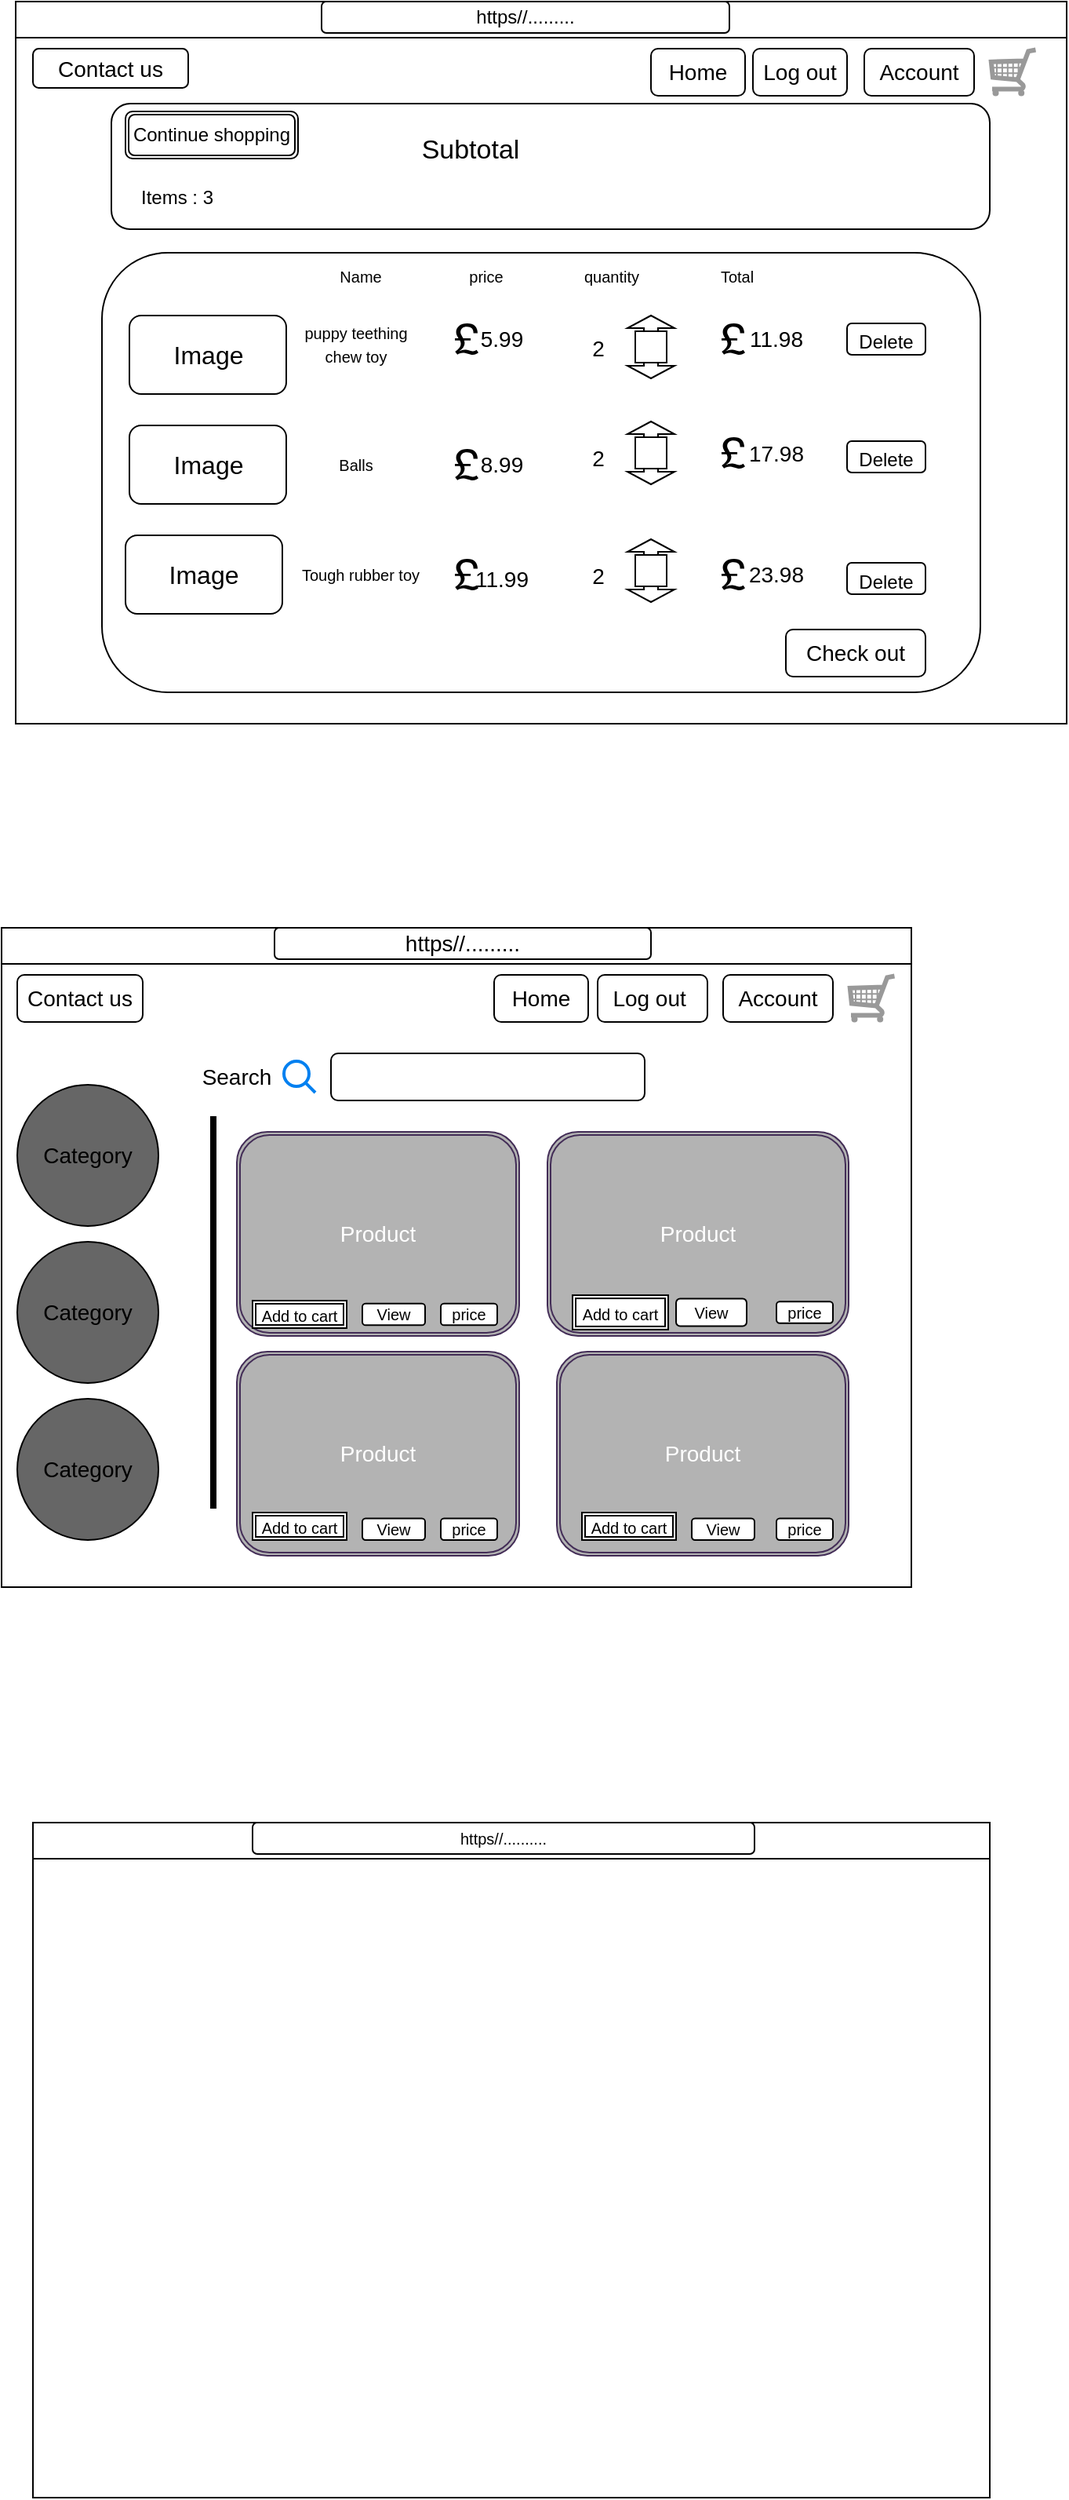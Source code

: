 <mxfile version="16.6.3" type="github"><diagram id="jhm7MoPXZFozdLGA4u9_" name="Page-1"><mxGraphModel dx="842" dy="410" grid="1" gridSize="10" guides="1" tooltips="1" connect="1" arrows="1" fold="1" page="1" pageScale="1" pageWidth="827" pageHeight="1169" math="0" shadow="0"><root><mxCell id="0"/><mxCell id="1" parent="0"/><mxCell id="VbIjvfsFkfjrjyQgaVDW-7" value="" style="swimlane;" vertex="1" parent="1"><mxGeometry x="79" y="40" width="670" height="460" as="geometry"/></mxCell><mxCell id="VbIjvfsFkfjrjyQgaVDW-8" value="https//........." style="rounded=1;whiteSpace=wrap;html=1;" vertex="1" parent="VbIjvfsFkfjrjyQgaVDW-7"><mxGeometry x="195" width="260" height="20" as="geometry"/></mxCell><mxCell id="VbIjvfsFkfjrjyQgaVDW-9" value="" style="rounded=1;whiteSpace=wrap;html=1;" vertex="1" parent="VbIjvfsFkfjrjyQgaVDW-7"><mxGeometry x="61" y="65" width="560" height="80" as="geometry"/></mxCell><mxCell id="VbIjvfsFkfjrjyQgaVDW-10" value="Continue shopping" style="shape=ext;double=1;rounded=1;whiteSpace=wrap;html=1;" vertex="1" parent="VbIjvfsFkfjrjyQgaVDW-7"><mxGeometry x="70" y="70" width="110" height="30" as="geometry"/></mxCell><mxCell id="VbIjvfsFkfjrjyQgaVDW-11" value="Items : 3" style="text;html=1;strokeColor=none;fillColor=none;align=center;verticalAlign=middle;whiteSpace=wrap;rounded=0;" vertex="1" parent="VbIjvfsFkfjrjyQgaVDW-7"><mxGeometry x="72.5" y="110" width="60" height="30" as="geometry"/></mxCell><mxCell id="VbIjvfsFkfjrjyQgaVDW-12" value="&lt;font style=&quot;font-size: 17px&quot;&gt;Subtotal&lt;/font&gt;" style="text;html=1;strokeColor=none;fillColor=none;align=center;verticalAlign=middle;whiteSpace=wrap;rounded=0;" vertex="1" parent="VbIjvfsFkfjrjyQgaVDW-7"><mxGeometry x="260" y="80" width="60" height="30" as="geometry"/></mxCell><mxCell id="VbIjvfsFkfjrjyQgaVDW-13" value="" style="rounded=1;whiteSpace=wrap;html=1;fontSize=17;" vertex="1" parent="VbIjvfsFkfjrjyQgaVDW-7"><mxGeometry x="55" y="160" width="560" height="280" as="geometry"/></mxCell><mxCell id="VbIjvfsFkfjrjyQgaVDW-15" value="Name" style="text;html=1;strokeColor=none;fillColor=none;align=center;verticalAlign=middle;whiteSpace=wrap;rounded=0;fontSize=10;" vertex="1" parent="VbIjvfsFkfjrjyQgaVDW-7"><mxGeometry x="190" y="160" width="60" height="30" as="geometry"/></mxCell><mxCell id="VbIjvfsFkfjrjyQgaVDW-16" value="price" style="text;html=1;strokeColor=none;fillColor=none;align=center;verticalAlign=middle;whiteSpace=wrap;rounded=0;fontSize=10;" vertex="1" parent="VbIjvfsFkfjrjyQgaVDW-7"><mxGeometry x="270" y="160" width="60" height="30" as="geometry"/></mxCell><mxCell id="VbIjvfsFkfjrjyQgaVDW-17" value="quantity" style="text;html=1;strokeColor=none;fillColor=none;align=center;verticalAlign=middle;whiteSpace=wrap;rounded=0;fontSize=10;" vertex="1" parent="VbIjvfsFkfjrjyQgaVDW-7"><mxGeometry x="350" y="160" width="60" height="30" as="geometry"/></mxCell><mxCell id="VbIjvfsFkfjrjyQgaVDW-18" value="Total" style="text;html=1;strokeColor=none;fillColor=none;align=center;verticalAlign=middle;whiteSpace=wrap;rounded=0;fontSize=10;" vertex="1" parent="VbIjvfsFkfjrjyQgaVDW-7"><mxGeometry x="430" y="160" width="60" height="30" as="geometry"/></mxCell><mxCell id="VbIjvfsFkfjrjyQgaVDW-20" value="&lt;font style=&quot;font-size: 16px&quot;&gt;Image&lt;/font&gt;" style="rounded=1;whiteSpace=wrap;html=1;fontSize=10;" vertex="1" parent="VbIjvfsFkfjrjyQgaVDW-7"><mxGeometry x="72.5" y="200" width="100" height="50" as="geometry"/></mxCell><mxCell id="VbIjvfsFkfjrjyQgaVDW-23" value="" style="shape=doubleArrow;direction=south;whiteSpace=wrap;html=1;fontSize=16;" vertex="1" parent="VbIjvfsFkfjrjyQgaVDW-7"><mxGeometry x="390" y="200" width="30" height="40" as="geometry"/></mxCell><mxCell id="VbIjvfsFkfjrjyQgaVDW-24" value="" style="whiteSpace=wrap;html=1;aspect=fixed;fontSize=16;" vertex="1" parent="VbIjvfsFkfjrjyQgaVDW-7"><mxGeometry x="395" y="210" width="20" height="20" as="geometry"/></mxCell><mxCell id="VbIjvfsFkfjrjyQgaVDW-25" value="&lt;font style=&quot;font-size: 14px&quot;&gt;2&lt;/font&gt;" style="text;html=1;strokeColor=none;fillColor=none;align=center;verticalAlign=middle;whiteSpace=wrap;rounded=0;fontSize=16;" vertex="1" parent="VbIjvfsFkfjrjyQgaVDW-7"><mxGeometry x="354" y="210" width="35" height="20" as="geometry"/></mxCell><mxCell id="VbIjvfsFkfjrjyQgaVDW-26" value="&lt;font style=&quot;font-size: 12px&quot;&gt;Delete&lt;/font&gt;" style="rounded=1;whiteSpace=wrap;html=1;fontSize=16;" vertex="1" parent="VbIjvfsFkfjrjyQgaVDW-7"><mxGeometry x="530" y="205" width="50" height="20" as="geometry"/></mxCell><mxCell id="VbIjvfsFkfjrjyQgaVDW-27" value="&lt;font style=&quot;font-size: 16px&quot;&gt;Image&lt;/font&gt;" style="rounded=1;whiteSpace=wrap;html=1;fontSize=10;" vertex="1" parent="VbIjvfsFkfjrjyQgaVDW-7"><mxGeometry x="72.5" y="270" width="100" height="50" as="geometry"/></mxCell><mxCell id="VbIjvfsFkfjrjyQgaVDW-28" value="&lt;font style=&quot;font-size: 16px&quot;&gt;Image&lt;/font&gt;" style="rounded=1;whiteSpace=wrap;html=1;fontSize=10;" vertex="1" parent="VbIjvfsFkfjrjyQgaVDW-7"><mxGeometry x="70" y="340" width="100" height="50" as="geometry"/></mxCell><mxCell id="VbIjvfsFkfjrjyQgaVDW-29" value="&lt;font style=&quot;font-size: 10px&quot;&gt;puppy teething chew toy&lt;/font&gt;" style="text;html=1;strokeColor=none;fillColor=none;align=center;verticalAlign=middle;whiteSpace=wrap;rounded=0;fontSize=12;" vertex="1" parent="VbIjvfsFkfjrjyQgaVDW-7"><mxGeometry x="172.5" y="205" width="87.5" height="25" as="geometry"/></mxCell><mxCell id="VbIjvfsFkfjrjyQgaVDW-31" value="" style="shape=mxgraph.signs.travel.pound;html=1;pointerEvents=1;fillColor=#000000;strokeColor=none;verticalLabelPosition=bottom;verticalAlign=top;align=center;fontSize=10;" vertex="1" parent="VbIjvfsFkfjrjyQgaVDW-7"><mxGeometry x="280" y="205" width="15" height="20" as="geometry"/></mxCell><mxCell id="VbIjvfsFkfjrjyQgaVDW-32" value="&lt;font style=&quot;font-size: 14px&quot;&gt;5.99&lt;/font&gt;" style="text;html=1;strokeColor=none;fillColor=none;align=center;verticalAlign=middle;whiteSpace=wrap;rounded=0;fontSize=10;" vertex="1" parent="VbIjvfsFkfjrjyQgaVDW-7"><mxGeometry x="280" y="200" width="60" height="30" as="geometry"/></mxCell><mxCell id="VbIjvfsFkfjrjyQgaVDW-33" value="&lt;font style=&quot;font-size: 10px&quot;&gt;Balls&lt;/font&gt;" style="text;html=1;strokeColor=none;fillColor=none;align=center;verticalAlign=middle;whiteSpace=wrap;rounded=0;fontSize=12;" vertex="1" parent="VbIjvfsFkfjrjyQgaVDW-7"><mxGeometry x="172.5" y="282.5" width="87.5" height="25" as="geometry"/></mxCell><mxCell id="VbIjvfsFkfjrjyQgaVDW-34" value="&lt;font size=&quot;1&quot;&gt;Tough rubber toy&lt;/font&gt;" style="text;html=1;strokeColor=none;fillColor=none;align=center;verticalAlign=middle;whiteSpace=wrap;rounded=0;fontSize=12;" vertex="1" parent="VbIjvfsFkfjrjyQgaVDW-7"><mxGeometry x="176.25" y="352.5" width="87.5" height="25" as="geometry"/></mxCell><mxCell id="VbIjvfsFkfjrjyQgaVDW-35" value="&lt;span style=&quot;font-size: 14px&quot;&gt;8.99&lt;/span&gt;" style="text;html=1;strokeColor=none;fillColor=none;align=center;verticalAlign=middle;whiteSpace=wrap;rounded=0;fontSize=10;" vertex="1" parent="VbIjvfsFkfjrjyQgaVDW-7"><mxGeometry x="280" y="280" width="60" height="30" as="geometry"/></mxCell><mxCell id="VbIjvfsFkfjrjyQgaVDW-36" value="&lt;font style=&quot;font-size: 14px&quot;&gt;11.99&lt;/font&gt;" style="text;html=1;strokeColor=none;fillColor=none;align=center;verticalAlign=middle;whiteSpace=wrap;rounded=0;fontSize=10;" vertex="1" parent="VbIjvfsFkfjrjyQgaVDW-7"><mxGeometry x="280" y="352.5" width="60" height="30" as="geometry"/></mxCell><mxCell id="VbIjvfsFkfjrjyQgaVDW-37" value="" style="shape=mxgraph.signs.travel.pound;html=1;pointerEvents=1;fillColor=#000000;strokeColor=none;verticalLabelPosition=bottom;verticalAlign=top;align=center;fontSize=14;" vertex="1" parent="VbIjvfsFkfjrjyQgaVDW-7"><mxGeometry x="280" y="285" width="15" height="20" as="geometry"/></mxCell><mxCell id="VbIjvfsFkfjrjyQgaVDW-38" value="" style="shape=mxgraph.signs.travel.pound;html=1;pointerEvents=1;fillColor=#000000;strokeColor=none;verticalLabelPosition=bottom;verticalAlign=top;align=center;fontSize=14;" vertex="1" parent="VbIjvfsFkfjrjyQgaVDW-7"><mxGeometry x="280" y="355" width="15" height="20" as="geometry"/></mxCell><mxCell id="VbIjvfsFkfjrjyQgaVDW-39" value="" style="shape=mxgraph.signs.travel.pound;html=1;pointerEvents=1;fillColor=#000000;strokeColor=none;verticalLabelPosition=bottom;verticalAlign=top;align=center;fontSize=14;" vertex="1" parent="VbIjvfsFkfjrjyQgaVDW-7"><mxGeometry x="450" y="205" width="15" height="20" as="geometry"/></mxCell><mxCell id="VbIjvfsFkfjrjyQgaVDW-40" value="&lt;font style=&quot;font-size: 12px&quot;&gt;Delete&lt;/font&gt;" style="rounded=1;whiteSpace=wrap;html=1;fontSize=16;" vertex="1" parent="VbIjvfsFkfjrjyQgaVDW-7"><mxGeometry x="530" y="280" width="50" height="20" as="geometry"/></mxCell><mxCell id="VbIjvfsFkfjrjyQgaVDW-41" value="&lt;font style=&quot;font-size: 12px&quot;&gt;Delete&lt;/font&gt;" style="rounded=1;whiteSpace=wrap;html=1;fontSize=16;" vertex="1" parent="VbIjvfsFkfjrjyQgaVDW-7"><mxGeometry x="530" y="357.5" width="50" height="20" as="geometry"/></mxCell><mxCell id="VbIjvfsFkfjrjyQgaVDW-42" value="" style="shape=doubleArrow;direction=south;whiteSpace=wrap;html=1;fontSize=14;" vertex="1" parent="VbIjvfsFkfjrjyQgaVDW-7"><mxGeometry x="390" y="267.5" width="30" height="40" as="geometry"/></mxCell><mxCell id="VbIjvfsFkfjrjyQgaVDW-44" value="" style="shape=doubleArrow;direction=south;whiteSpace=wrap;html=1;fontSize=14;" vertex="1" parent="VbIjvfsFkfjrjyQgaVDW-7"><mxGeometry x="390" y="342.5" width="30" height="40" as="geometry"/></mxCell><mxCell id="VbIjvfsFkfjrjyQgaVDW-45" value="" style="whiteSpace=wrap;html=1;aspect=fixed;fontSize=16;" vertex="1" parent="VbIjvfsFkfjrjyQgaVDW-7"><mxGeometry x="395" y="277.5" width="20" height="20" as="geometry"/></mxCell><mxCell id="VbIjvfsFkfjrjyQgaVDW-46" value="" style="whiteSpace=wrap;html=1;aspect=fixed;fontSize=16;" vertex="1" parent="VbIjvfsFkfjrjyQgaVDW-7"><mxGeometry x="395" y="352.5" width="20" height="20" as="geometry"/></mxCell><mxCell id="VbIjvfsFkfjrjyQgaVDW-47" value="" style="shape=mxgraph.signs.travel.pound;html=1;pointerEvents=1;fillColor=#000000;strokeColor=none;verticalLabelPosition=bottom;verticalAlign=top;align=center;fontSize=14;" vertex="1" parent="VbIjvfsFkfjrjyQgaVDW-7"><mxGeometry x="450" y="277.5" width="15" height="20" as="geometry"/></mxCell><mxCell id="VbIjvfsFkfjrjyQgaVDW-48" value="" style="shape=mxgraph.signs.travel.pound;html=1;pointerEvents=1;fillColor=#000000;strokeColor=none;verticalLabelPosition=bottom;verticalAlign=top;align=center;fontSize=14;" vertex="1" parent="VbIjvfsFkfjrjyQgaVDW-7"><mxGeometry x="450" y="355" width="15" height="20" as="geometry"/></mxCell><mxCell id="VbIjvfsFkfjrjyQgaVDW-49" value="&lt;font style=&quot;font-size: 14px&quot;&gt;2&lt;/font&gt;" style="text;html=1;strokeColor=none;fillColor=none;align=center;verticalAlign=middle;whiteSpace=wrap;rounded=0;fontSize=16;" vertex="1" parent="VbIjvfsFkfjrjyQgaVDW-7"><mxGeometry x="354" y="280" width="35" height="20" as="geometry"/></mxCell><mxCell id="VbIjvfsFkfjrjyQgaVDW-50" value="&lt;font style=&quot;font-size: 14px&quot;&gt;2&lt;/font&gt;" style="text;html=1;strokeColor=none;fillColor=none;align=center;verticalAlign=middle;whiteSpace=wrap;rounded=0;fontSize=16;" vertex="1" parent="VbIjvfsFkfjrjyQgaVDW-7"><mxGeometry x="354" y="355" width="35" height="20" as="geometry"/></mxCell><mxCell id="VbIjvfsFkfjrjyQgaVDW-51" value="&lt;span style=&quot;font-size: 14px&quot;&gt;11.98&lt;/span&gt;" style="text;html=1;strokeColor=none;fillColor=none;align=center;verticalAlign=middle;whiteSpace=wrap;rounded=0;fontSize=10;" vertex="1" parent="VbIjvfsFkfjrjyQgaVDW-7"><mxGeometry x="455" y="200" width="60" height="30" as="geometry"/></mxCell><mxCell id="VbIjvfsFkfjrjyQgaVDW-52" value="&lt;font style=&quot;font-size: 14px&quot;&gt;17.98&lt;/font&gt;" style="text;html=1;strokeColor=none;fillColor=none;align=center;verticalAlign=middle;whiteSpace=wrap;rounded=0;fontSize=10;" vertex="1" parent="VbIjvfsFkfjrjyQgaVDW-7"><mxGeometry x="455" y="272.5" width="60" height="30" as="geometry"/></mxCell><mxCell id="VbIjvfsFkfjrjyQgaVDW-53" value="&lt;font style=&quot;font-size: 14px&quot;&gt;23.98&lt;/font&gt;" style="text;html=1;strokeColor=none;fillColor=none;align=center;verticalAlign=middle;whiteSpace=wrap;rounded=0;fontSize=10;" vertex="1" parent="VbIjvfsFkfjrjyQgaVDW-7"><mxGeometry x="455" y="350" width="60" height="30" as="geometry"/></mxCell><mxCell id="VbIjvfsFkfjrjyQgaVDW-55" value="Log out" style="rounded=1;whiteSpace=wrap;html=1;fontSize=14;" vertex="1" parent="VbIjvfsFkfjrjyQgaVDW-7"><mxGeometry x="470" y="30" width="60" height="30" as="geometry"/></mxCell><mxCell id="VbIjvfsFkfjrjyQgaVDW-56" value="Account" style="rounded=1;whiteSpace=wrap;html=1;fontSize=14;" vertex="1" parent="VbIjvfsFkfjrjyQgaVDW-7"><mxGeometry x="541" y="30" width="70" height="30" as="geometry"/></mxCell><mxCell id="VbIjvfsFkfjrjyQgaVDW-57" value="" style="verticalLabelPosition=bottom;shadow=0;dashed=0;align=center;html=1;verticalAlign=top;strokeWidth=1;shape=mxgraph.mockup.misc.shoppingCart;strokeColor=#999999;fontSize=14;" vertex="1" parent="VbIjvfsFkfjrjyQgaVDW-7"><mxGeometry x="621" y="30" width="30" height="30" as="geometry"/></mxCell><mxCell id="VbIjvfsFkfjrjyQgaVDW-58" value="Home" style="rounded=1;whiteSpace=wrap;html=1;fontSize=14;" vertex="1" parent="VbIjvfsFkfjrjyQgaVDW-7"><mxGeometry x="405" y="30" width="60" height="30" as="geometry"/></mxCell><mxCell id="VbIjvfsFkfjrjyQgaVDW-59" value="Contact us" style="rounded=1;whiteSpace=wrap;html=1;fontSize=14;" vertex="1" parent="VbIjvfsFkfjrjyQgaVDW-7"><mxGeometry x="11" y="30" width="99" height="25" as="geometry"/></mxCell><mxCell id="VbIjvfsFkfjrjyQgaVDW-118" value="Check out" style="rounded=1;whiteSpace=wrap;html=1;fontSize=14;" vertex="1" parent="VbIjvfsFkfjrjyQgaVDW-7"><mxGeometry x="491" y="400" width="89" height="30" as="geometry"/></mxCell><mxCell id="VbIjvfsFkfjrjyQgaVDW-60" value="" style="swimlane;fontSize=14;" vertex="1" parent="1"><mxGeometry x="70" y="630" width="580" height="420" as="geometry"/></mxCell><mxCell id="VbIjvfsFkfjrjyQgaVDW-61" value="https//........." style="rounded=1;whiteSpace=wrap;html=1;fontSize=14;" vertex="1" parent="VbIjvfsFkfjrjyQgaVDW-60"><mxGeometry x="174" width="240" height="20" as="geometry"/></mxCell><mxCell id="VbIjvfsFkfjrjyQgaVDW-62" value="Home" style="rounded=1;whiteSpace=wrap;html=1;fontSize=14;" vertex="1" parent="VbIjvfsFkfjrjyQgaVDW-60"><mxGeometry x="314" y="30" width="60" height="30" as="geometry"/></mxCell><mxCell id="VbIjvfsFkfjrjyQgaVDW-63" value="Log out&amp;nbsp;" style="rounded=1;whiteSpace=wrap;html=1;fontSize=14;" vertex="1" parent="VbIjvfsFkfjrjyQgaVDW-60"><mxGeometry x="380" y="30" width="70" height="30" as="geometry"/></mxCell><mxCell id="VbIjvfsFkfjrjyQgaVDW-64" value="Account" style="rounded=1;whiteSpace=wrap;html=1;fontSize=14;" vertex="1" parent="VbIjvfsFkfjrjyQgaVDW-60"><mxGeometry x="460" y="30" width="70" height="30" as="geometry"/></mxCell><mxCell id="VbIjvfsFkfjrjyQgaVDW-65" value="" style="verticalLabelPosition=bottom;shadow=0;dashed=0;align=center;html=1;verticalAlign=top;strokeWidth=1;shape=mxgraph.mockup.misc.shoppingCart;strokeColor=#999999;fontSize=14;" vertex="1" parent="VbIjvfsFkfjrjyQgaVDW-60"><mxGeometry x="540" y="30" width="30" height="30" as="geometry"/></mxCell><mxCell id="VbIjvfsFkfjrjyQgaVDW-66" value="Contact us" style="rounded=1;whiteSpace=wrap;html=1;fontSize=14;" vertex="1" parent="VbIjvfsFkfjrjyQgaVDW-60"><mxGeometry x="10" y="30" width="80" height="30" as="geometry"/></mxCell><mxCell id="VbIjvfsFkfjrjyQgaVDW-67" value="" style="rounded=1;whiteSpace=wrap;html=1;fontSize=14;" vertex="1" parent="VbIjvfsFkfjrjyQgaVDW-60"><mxGeometry x="210" y="80" width="200" height="30" as="geometry"/></mxCell><mxCell id="VbIjvfsFkfjrjyQgaVDW-68" value="Search" style="text;html=1;strokeColor=none;fillColor=none;align=center;verticalAlign=middle;whiteSpace=wrap;rounded=0;fontSize=14;" vertex="1" parent="VbIjvfsFkfjrjyQgaVDW-60"><mxGeometry x="120" y="80" width="60" height="30" as="geometry"/></mxCell><mxCell id="VbIjvfsFkfjrjyQgaVDW-69" value="" style="html=1;verticalLabelPosition=bottom;align=center;labelBackgroundColor=#ffffff;verticalAlign=top;strokeWidth=2;strokeColor=#0080F0;shadow=0;dashed=0;shape=mxgraph.ios7.icons.looking_glass;fontSize=14;" vertex="1" parent="VbIjvfsFkfjrjyQgaVDW-60"><mxGeometry x="180" y="85" width="20" height="20" as="geometry"/></mxCell><mxCell id="VbIjvfsFkfjrjyQgaVDW-72" value="Category" style="ellipse;whiteSpace=wrap;html=1;aspect=fixed;fontSize=14;fillColor=#666666;" vertex="1" parent="VbIjvfsFkfjrjyQgaVDW-60"><mxGeometry x="10" y="100" width="90" height="90" as="geometry"/></mxCell><mxCell id="VbIjvfsFkfjrjyQgaVDW-73" value="Category" style="ellipse;whiteSpace=wrap;html=1;aspect=fixed;fontSize=14;fillColor=#666666;" vertex="1" parent="VbIjvfsFkfjrjyQgaVDW-60"><mxGeometry x="10" y="200" width="90" height="90" as="geometry"/></mxCell><mxCell id="VbIjvfsFkfjrjyQgaVDW-74" value="Category" style="ellipse;whiteSpace=wrap;html=1;aspect=fixed;fontSize=14;fillColor=#666666;" vertex="1" parent="VbIjvfsFkfjrjyQgaVDW-60"><mxGeometry x="10" y="300" width="90" height="90" as="geometry"/></mxCell><mxCell id="VbIjvfsFkfjrjyQgaVDW-76" value="" style="line;strokeWidth=4;direction=south;html=1;perimeter=backbonePerimeter;points=[];outlineConnect=0;fontSize=14;fillColor=#666666;" vertex="1" parent="VbIjvfsFkfjrjyQgaVDW-60"><mxGeometry x="130" y="120" width="10" height="250" as="geometry"/></mxCell><mxCell id="VbIjvfsFkfjrjyQgaVDW-77" value="Product" style="shape=ext;double=1;rounded=1;whiteSpace=wrap;html=1;fontSize=14;fillColor=#B3B3B3;fontColor=#ffffff;strokeColor=#432D57;" vertex="1" parent="VbIjvfsFkfjrjyQgaVDW-60"><mxGeometry x="150" y="130" width="180" height="130" as="geometry"/></mxCell><mxCell id="VbIjvfsFkfjrjyQgaVDW-78" value="&lt;font style=&quot;font-size: 10px&quot;&gt;Add to cart&lt;/font&gt;" style="shape=ext;double=1;rounded=0;whiteSpace=wrap;html=1;fontSize=14;fillColor=#FFFFFF;" vertex="1" parent="VbIjvfsFkfjrjyQgaVDW-60"><mxGeometry x="160" y="237.5" width="60" height="17.5" as="geometry"/></mxCell><mxCell id="VbIjvfsFkfjrjyQgaVDW-95" value="View" style="rounded=1;whiteSpace=wrap;html=1;fontSize=10;" vertex="1" parent="VbIjvfsFkfjrjyQgaVDW-60"><mxGeometry x="230" y="239.38" width="40" height="13.75" as="geometry"/></mxCell><mxCell id="VbIjvfsFkfjrjyQgaVDW-96" value="Product" style="shape=ext;double=1;rounded=1;whiteSpace=wrap;html=1;fontSize=14;fillColor=#B3B3B3;fontColor=#ffffff;strokeColor=#432D57;" vertex="1" parent="VbIjvfsFkfjrjyQgaVDW-60"><mxGeometry x="348" y="130" width="192" height="130" as="geometry"/></mxCell><mxCell id="VbIjvfsFkfjrjyQgaVDW-97" value="&lt;font style=&quot;font-size: 10px&quot;&gt;Add to cart&lt;/font&gt;" style="shape=ext;double=1;rounded=0;whiteSpace=wrap;html=1;fontSize=14;fillColor=#FFFFFF;" vertex="1" parent="VbIjvfsFkfjrjyQgaVDW-60"><mxGeometry x="364" y="234.06" width="61" height="21.87" as="geometry"/></mxCell><mxCell id="VbIjvfsFkfjrjyQgaVDW-98" value="View" style="rounded=1;whiteSpace=wrap;html=1;fontSize=10;" vertex="1" parent="VbIjvfsFkfjrjyQgaVDW-60"><mxGeometry x="430" y="236.25" width="45" height="17.5" as="geometry"/></mxCell><mxCell id="VbIjvfsFkfjrjyQgaVDW-99" value="price" style="rounded=1;whiteSpace=wrap;html=1;fontSize=10;" vertex="1" parent="VbIjvfsFkfjrjyQgaVDW-60"><mxGeometry x="280" y="239.38" width="36" height="13.75" as="geometry"/></mxCell><mxCell id="VbIjvfsFkfjrjyQgaVDW-107" value="price" style="rounded=1;whiteSpace=wrap;html=1;fontSize=10;" vertex="1" parent="VbIjvfsFkfjrjyQgaVDW-60"><mxGeometry x="494" y="238.12" width="36" height="13.75" as="geometry"/></mxCell><mxCell id="VbIjvfsFkfjrjyQgaVDW-108" value="Product" style="shape=ext;double=1;rounded=1;whiteSpace=wrap;html=1;fontSize=14;fillColor=#B3B3B3;fontColor=#ffffff;strokeColor=#432D57;" vertex="1" parent="VbIjvfsFkfjrjyQgaVDW-60"><mxGeometry x="150" y="270" width="180" height="130" as="geometry"/></mxCell><mxCell id="VbIjvfsFkfjrjyQgaVDW-109" value="Product" style="shape=ext;double=1;rounded=1;whiteSpace=wrap;html=1;fontSize=14;fillColor=#B3B3B3;fontColor=#ffffff;strokeColor=#432D57;" vertex="1" parent="VbIjvfsFkfjrjyQgaVDW-60"><mxGeometry x="354" y="270" width="186" height="130" as="geometry"/></mxCell><mxCell id="VbIjvfsFkfjrjyQgaVDW-110" value="&lt;font style=&quot;font-size: 10px&quot;&gt;Add to cart&lt;/font&gt;" style="shape=ext;double=1;rounded=0;whiteSpace=wrap;html=1;fontSize=14;fillColor=#FFFFFF;" vertex="1" parent="VbIjvfsFkfjrjyQgaVDW-60"><mxGeometry x="160" y="372.5" width="60" height="17.5" as="geometry"/></mxCell><mxCell id="VbIjvfsFkfjrjyQgaVDW-111" value="&lt;font style=&quot;font-size: 10px&quot;&gt;Add to cart&lt;/font&gt;" style="shape=ext;double=1;rounded=0;whiteSpace=wrap;html=1;fontSize=14;fillColor=#FFFFFF;" vertex="1" parent="VbIjvfsFkfjrjyQgaVDW-60"><mxGeometry x="370" y="372.5" width="60" height="17.5" as="geometry"/></mxCell><mxCell id="VbIjvfsFkfjrjyQgaVDW-112" value="View" style="rounded=1;whiteSpace=wrap;html=1;fontSize=10;" vertex="1" parent="VbIjvfsFkfjrjyQgaVDW-60"><mxGeometry x="230" y="376.25" width="40" height="13.75" as="geometry"/></mxCell><mxCell id="VbIjvfsFkfjrjyQgaVDW-113" value="price" style="rounded=1;whiteSpace=wrap;html=1;fontSize=10;" vertex="1" parent="VbIjvfsFkfjrjyQgaVDW-60"><mxGeometry x="494" y="376.25" width="36" height="13.75" as="geometry"/></mxCell><mxCell id="VbIjvfsFkfjrjyQgaVDW-114" value="price" style="rounded=1;whiteSpace=wrap;html=1;fontSize=10;" vertex="1" parent="VbIjvfsFkfjrjyQgaVDW-60"><mxGeometry x="280" y="376.25" width="36" height="13.75" as="geometry"/></mxCell><mxCell id="VbIjvfsFkfjrjyQgaVDW-115" value="View" style="rounded=1;whiteSpace=wrap;html=1;fontSize=10;" vertex="1" parent="VbIjvfsFkfjrjyQgaVDW-60"><mxGeometry x="440" y="376.25" width="40" height="13.75" as="geometry"/></mxCell><mxCell id="VbIjvfsFkfjrjyQgaVDW-116" value="" style="swimlane;fontSize=10;" vertex="1" parent="1"><mxGeometry x="90" y="1200" width="610" height="430" as="geometry"/></mxCell><mxCell id="VbIjvfsFkfjrjyQgaVDW-117" value="https//.........." style="rounded=1;whiteSpace=wrap;html=1;fontSize=10;" vertex="1" parent="VbIjvfsFkfjrjyQgaVDW-116"><mxGeometry x="140" width="320" height="20" as="geometry"/></mxCell></root></mxGraphModel></diagram></mxfile>